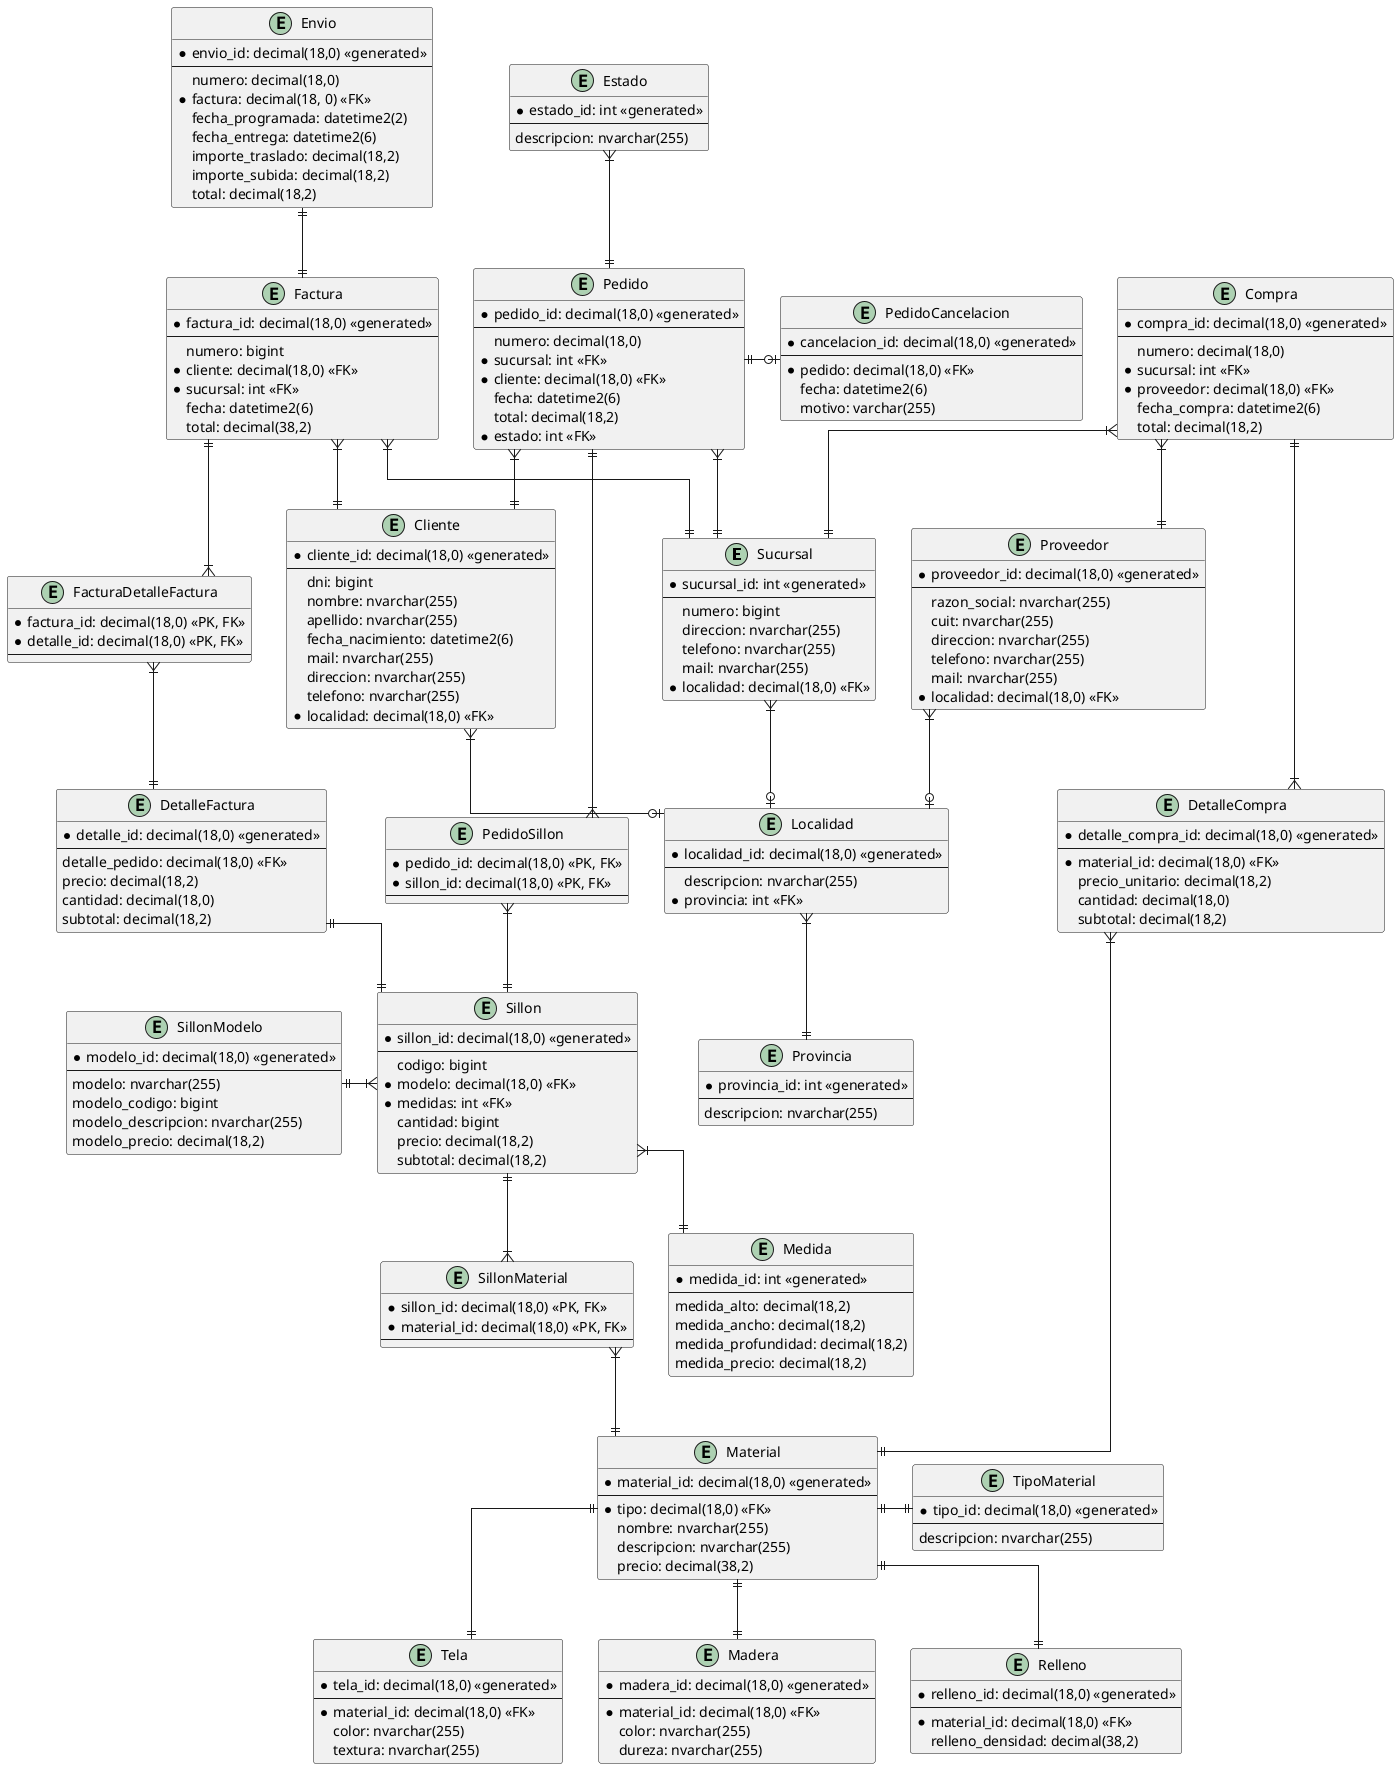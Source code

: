 @startuml

' avoid problems with angled crows feet
skinparam linetype polyline
skinparam linetype ortho

entity "Sucursal" {
    *sucursal_id: int <<generated>>
    --
    numero: bigint
    direccion: nvarchar(255)
    telefono: nvarchar(255)
    mail: nvarchar(255)
    *localidad: decimal(18,0) <<FK>>
}


entity "Cliente" {
    *cliente_id: decimal(18,0) <<generated>>
    --
    dni: bigint
    nombre: nvarchar(255)
    apellido: nvarchar(255)
    fecha_nacimiento: datetime2(6)
    mail: nvarchar(255)
    direccion: nvarchar(255)
    telefono: nvarchar(255)
    *localidad: decimal(18,0) <<FK>>
}

entity "Pedido" {
    *pedido_id: decimal(18,0) <<generated>>
    --
    numero: decimal(18,0)
    *sucursal: int <<FK>>
    *cliente: decimal(18,0) <<FK>>
    fecha: datetime2(6)
    total: decimal(18,2)
    *estado: int <<FK>>
}

entity "Estado" {
    *estado_id: int <<generated>>
    --
    descripcion: nvarchar(255)
}

entity "PedidoSillon" {
    *pedido_id: decimal(18,0) <<PK, FK>>
    *sillon_id: decimal(18,0) <<PK, FK>>
    --
}

entity "Sillon" {
    *sillon_id: decimal(18,0) <<generated>>
    --
    codigo: bigint
    *modelo: decimal(18,0) <<FK>>
    *medidas: int <<FK>>
    cantidad: bigint
    precio: decimal(18,2)
    subtotal: decimal(18,2)
}

entity "Medida" {
    *medida_id: int <<generated>>
    --
    medida_alto: decimal(18,2)
    medida_ancho: decimal(18,2)
    medida_profundidad: decimal(18,2)
    medida_precio: decimal(18,2)
}

entity "SillonModelo" {
    *modelo_id: decimal(18,0) <<generated>>
    --
    modelo: nvarchar(255)
    modelo_codigo: bigint
    modelo_descripcion: nvarchar(255)
    modelo_precio: decimal(18,2)
}

entity "SillonMaterial" {
    *sillon_id: decimal(18,0) <<PK, FK>>
    *material_id: decimal(18,0) <<PK, FK>>
    --
}

entity "Material" {
    *material_id: decimal(18,0) <<generated>>
    --
    *tipo: decimal(18,0) <<FK>>
    nombre: nvarchar(255)
    descripcion: nvarchar(255)
    precio: decimal(38,2)
}

entity "TipoMaterial" {
    *tipo_id: decimal(18,0) <<generated>>
    --
    descripcion: nvarchar(255)
}

entity "Tela" {
    *tela_id: decimal(18,0) <<generated>>
    --
    *material_id: decimal(18,0) <<FK>>
    color: nvarchar(255)
    textura: nvarchar(255)
}

entity "Madera" {
    *madera_id: decimal(18,0) <<generated>>
    --
    *material_id: decimal(18,0) <<FK>>
    color: nvarchar(255)
    dureza: nvarchar(255)
}

entity "Relleno" {
    *relleno_id: decimal(18,0) <<generated>>
    --
    *material_id: decimal(18,0) <<FK>>
    relleno_densidad: decimal(38,2)
}

entity "PedidoCancelacion" {
    *cancelacion_id: decimal(18,0) <<generated>>
    --
    *pedido: decimal(18,0) <<FK>>
    fecha: datetime2(6)
    motivo: varchar(255)
}


entity "Factura" {
    *factura_id: decimal(18,0) <<generated>>
    --
    numero: bigint
    *cliente: decimal(18,0) <<FK>>
    *sucursal: int <<FK>>
    fecha: datetime2(6)
    total: decimal(38,2)
}

entity "FacturaDetalleFactura" {
    *factura_id: decimal(18,0) <<PK, FK>>
    *detalle_id: decimal(18,0) <<PK, FK>>
    --
}


entity "DetalleFactura" {
    *detalle_id: decimal(18,0) <<generated>>
    --
    detalle_pedido: decimal(18,0) <<FK>>
    precio: decimal(18,2)
    cantidad: decimal(18,0)
    subtotal: decimal(18,2)
}

entity "Envio" {
    *envio_id: decimal(18,0) <<generated>>
    --
    numero: decimal(18,0)
    *factura: decimal(18, 0) <<FK>>
    fecha_programada: datetime2(2)
    fecha_entrega: datetime2(6)
    importe_traslado: decimal(18,2)
    importe_subida: decimal(18,2)
    total: decimal(18,2)
}


entity "Proveedor" {
    *proveedor_id: decimal(18,0) <<generated>>
    --
    razon_social: nvarchar(255)
    cuit: nvarchar(255)
    direccion: nvarchar(255)
    telefono: nvarchar(255)
    mail: nvarchar(255)
    *localidad: decimal(18,0) <<FK>>
}

entity "Compra" {
    *compra_id: decimal(18,0) <<generated>>
    --
    numero: decimal(18,0)
    *sucursal: int <<FK>>
    *proveedor: decimal(18,0) <<FK>>
    fecha_compra: datetime2(6)
    total: decimal(18,2)
}

entity "DetalleCompra" {
    *detalle_compra_id: decimal(18,0) <<generated>>
    --
    *material_id: decimal(18,0) <<FK>>
    precio_unitario: decimal(18,2)
    cantidad: decimal(18,0)
    subtotal: decimal(18,2)
}

entity "Localidad" {
    *localidad_id: decimal(18,0) <<generated>>
    --
    descripcion: nvarchar(255)
    *provincia: int <<FK>>
}


entity "Provincia" {
    *provincia_id: int <<generated>>
    --
    descripcion: nvarchar(255)
}

Localidad }|--|| Provincia
Cliente }|--o| Localidad
Proveedor }|--o| Localidad
Sucursal }|--o| Localidad
Pedido }|--|| Sucursal
Pedido }|--|| Cliente
Pedido ||--|{ PedidoSillon
PedidoSillon }|--|| Sillon
Pedido ||-u-|{ Estado
Sillon }|-l-|| SillonModelo
Sillon }|--|| Medida
Sillon ||--|{ SillonMaterial
SillonMaterial }|--|| Material
Material ||--|| Madera
Material ||-r-|| TipoMaterial
Material ||--|| Relleno
Material ||--|| Tela
Factura }|--|| Cliente
Factura }|--|| Sucursal
Factura ||--|{ FacturaDetalleFactura
FacturaDetalleFactura }|--|| DetalleFactura
DetalleFactura ||--|| Sillon
Envio ||--|| Factura
Compra }|--|| Proveedor
Compra }|--|| Sucursal
Compra ||--|{ DetalleCompra
DetalleCompra }|--|| Material
PedidoCancelacion |o-l-|| Pedido

@enduml
